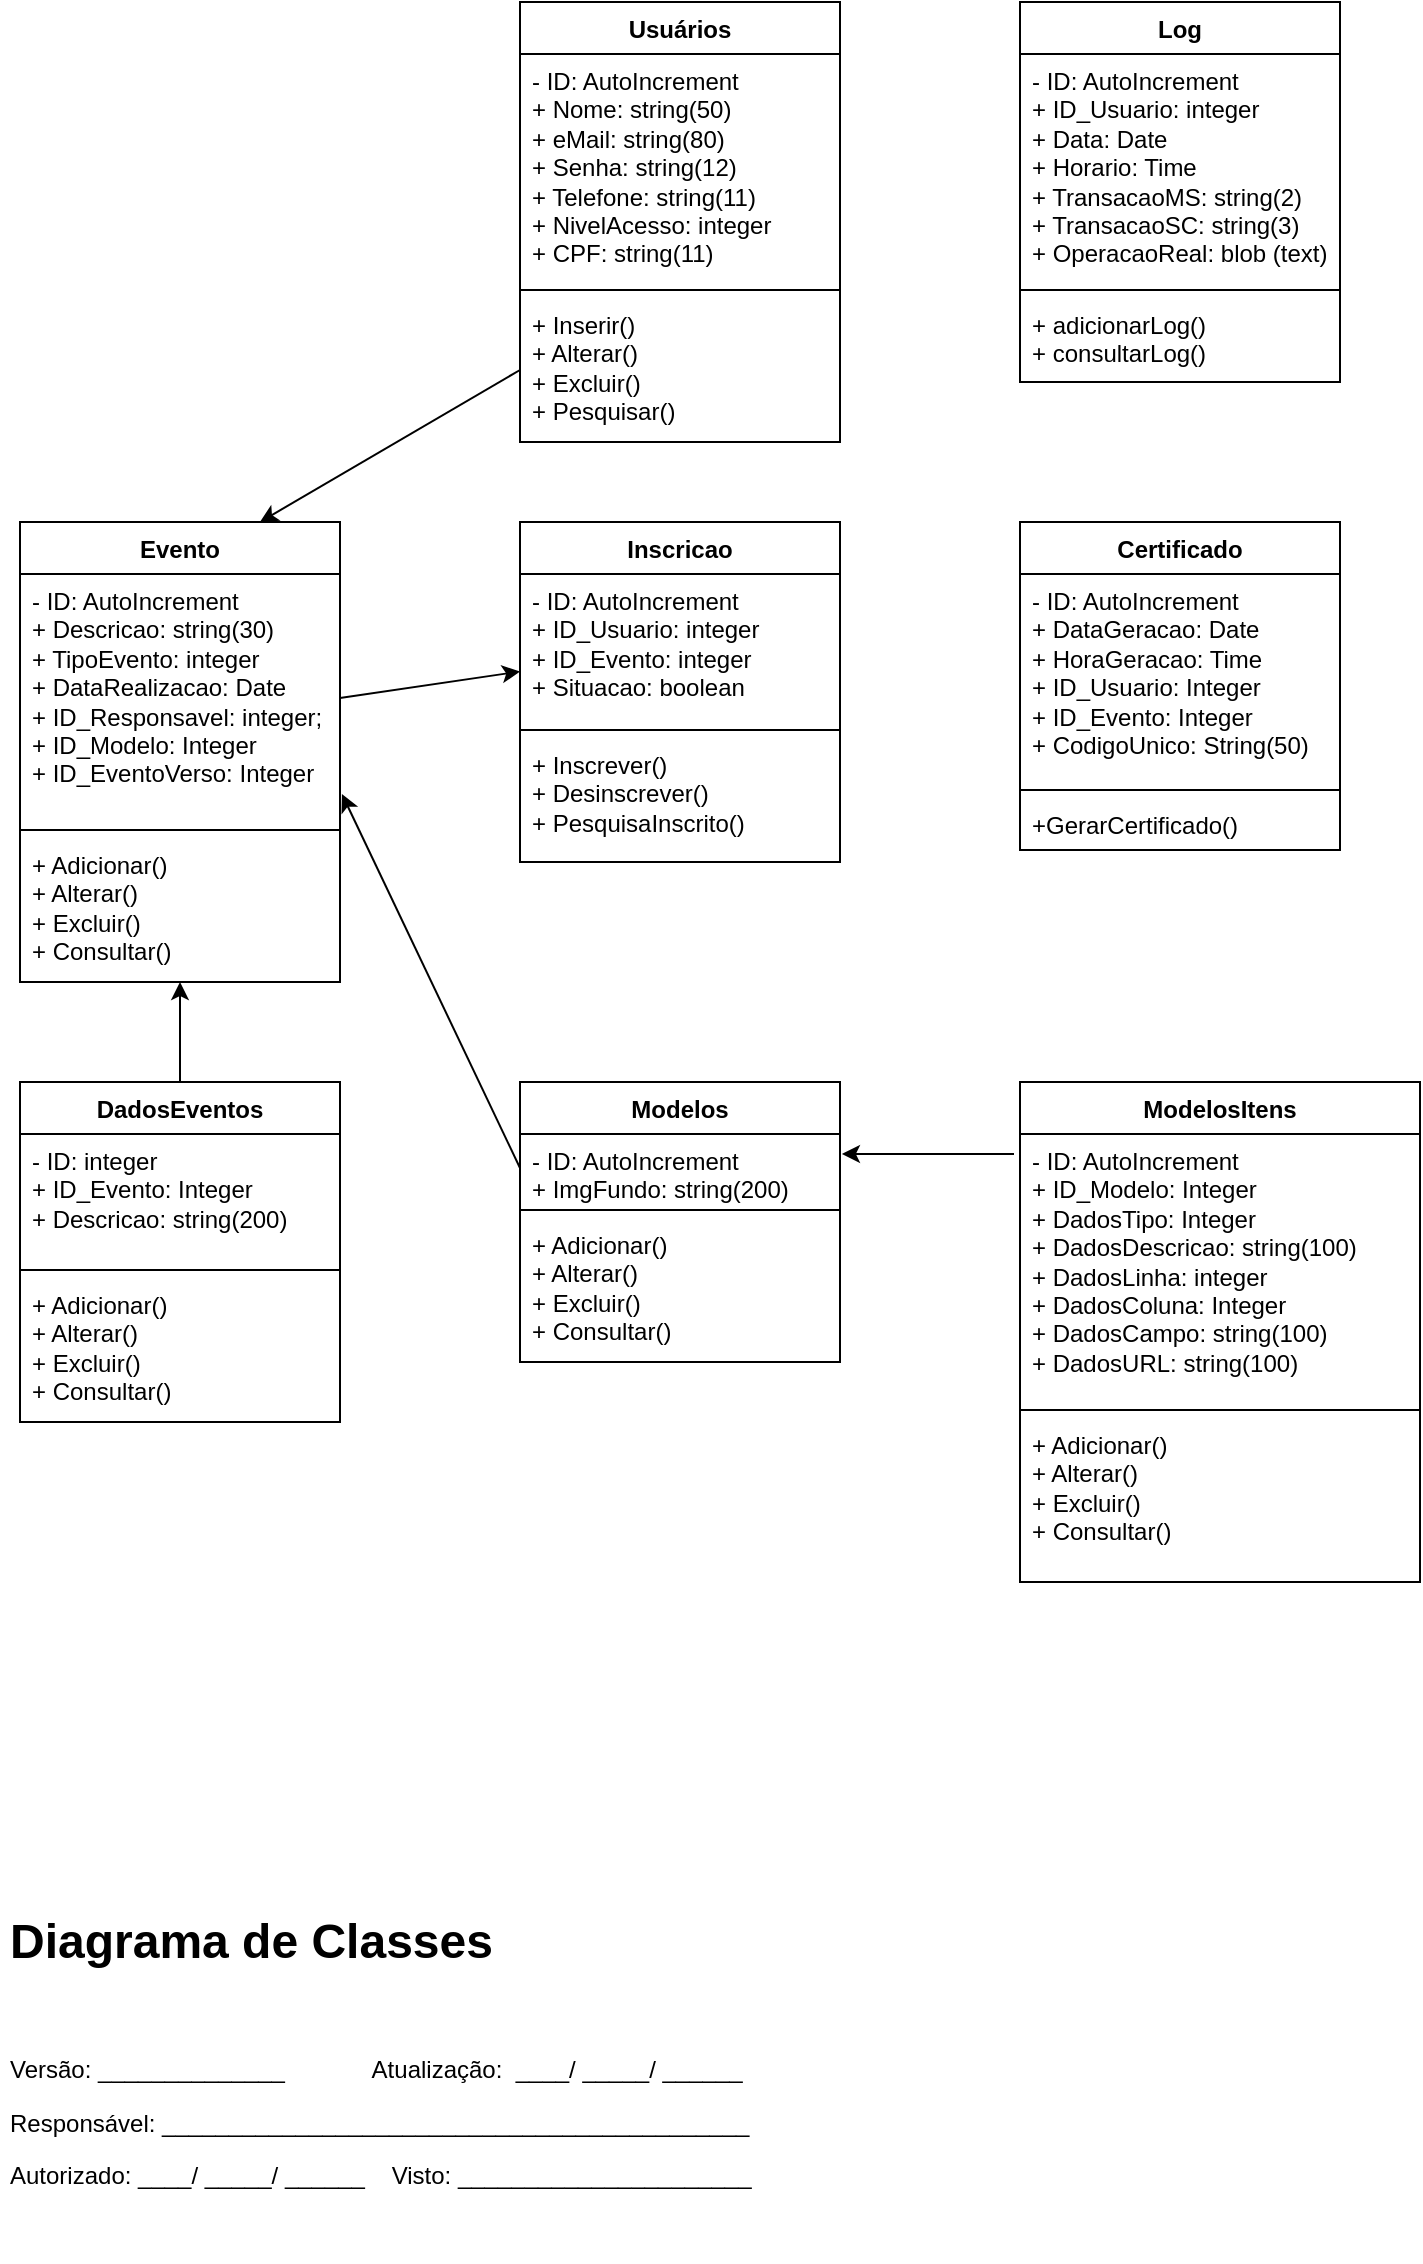 <mxfile version="21.7.2" type="github">
  <diagram name="Página-1" id="pJbu8q1TlLxp4YdaZxUQ">
    <mxGraphModel dx="880" dy="432" grid="1" gridSize="10" guides="1" tooltips="1" connect="1" arrows="1" fold="1" page="1" pageScale="1" pageWidth="827" pageHeight="1169" math="0" shadow="0">
      <root>
        <mxCell id="0" />
        <mxCell id="1" parent="0" />
        <mxCell id="QZJBtZwxcG97d1Zqsxdi-1" value="Usuários" style="swimlane;fontStyle=1;align=center;verticalAlign=top;childLayout=stackLayout;horizontal=1;startSize=26;horizontalStack=0;resizeParent=1;resizeParentMax=0;resizeLast=0;collapsible=1;marginBottom=0;whiteSpace=wrap;html=1;" parent="1" vertex="1">
          <mxGeometry x="270" y="30" width="160" height="220" as="geometry" />
        </mxCell>
        <mxCell id="QZJBtZwxcG97d1Zqsxdi-2" value="- ID: AutoIncrement&lt;br&gt;+ Nome: string(50)&lt;br&gt;+ eMail: string(80)&lt;br&gt;+ Senha: string(12)&lt;br&gt;+ Telefone: string(11)&lt;br&gt;+ NivelAcesso: integer&lt;br&gt;+ CPF: string(11)" style="text;strokeColor=none;fillColor=none;align=left;verticalAlign=top;spacingLeft=4;spacingRight=4;overflow=hidden;rotatable=0;points=[[0,0.5],[1,0.5]];portConstraint=eastwest;whiteSpace=wrap;html=1;" parent="QZJBtZwxcG97d1Zqsxdi-1" vertex="1">
          <mxGeometry y="26" width="160" height="114" as="geometry" />
        </mxCell>
        <mxCell id="QZJBtZwxcG97d1Zqsxdi-3" value="" style="line;strokeWidth=1;fillColor=none;align=left;verticalAlign=middle;spacingTop=-1;spacingLeft=3;spacingRight=3;rotatable=0;labelPosition=right;points=[];portConstraint=eastwest;strokeColor=inherit;" parent="QZJBtZwxcG97d1Zqsxdi-1" vertex="1">
          <mxGeometry y="140" width="160" height="8" as="geometry" />
        </mxCell>
        <mxCell id="QZJBtZwxcG97d1Zqsxdi-4" value="+ Inserir()&lt;br&gt;+ Alterar()&lt;br&gt;+ Excluir()&lt;br&gt;+ Pesquisar()" style="text;strokeColor=none;fillColor=none;align=left;verticalAlign=top;spacingLeft=4;spacingRight=4;overflow=hidden;rotatable=0;points=[[0,0.5],[1,0.5]];portConstraint=eastwest;whiteSpace=wrap;html=1;" parent="QZJBtZwxcG97d1Zqsxdi-1" vertex="1">
          <mxGeometry y="148" width="160" height="72" as="geometry" />
        </mxCell>
        <mxCell id="QZJBtZwxcG97d1Zqsxdi-5" value="Log" style="swimlane;fontStyle=1;align=center;verticalAlign=top;childLayout=stackLayout;horizontal=1;startSize=26;horizontalStack=0;resizeParent=1;resizeParentMax=0;resizeLast=0;collapsible=1;marginBottom=0;whiteSpace=wrap;html=1;" parent="1" vertex="1">
          <mxGeometry x="520" y="30" width="160" height="190" as="geometry" />
        </mxCell>
        <mxCell id="QZJBtZwxcG97d1Zqsxdi-6" value="- ID: AutoIncrement&lt;br&gt;+ ID_Usuario: integer&lt;br&gt;+ Data: Date&lt;br&gt;+ Horario: Time&lt;br&gt;+ TransacaoMS: string(2)&lt;br&gt;+ TransacaoSC: string(3)&lt;br&gt;+ OperacaoReal: blob (text)" style="text;strokeColor=none;fillColor=none;align=left;verticalAlign=top;spacingLeft=4;spacingRight=4;overflow=hidden;rotatable=0;points=[[0,0.5],[1,0.5]];portConstraint=eastwest;whiteSpace=wrap;html=1;" parent="QZJBtZwxcG97d1Zqsxdi-5" vertex="1">
          <mxGeometry y="26" width="160" height="114" as="geometry" />
        </mxCell>
        <mxCell id="QZJBtZwxcG97d1Zqsxdi-7" value="" style="line;strokeWidth=1;fillColor=none;align=left;verticalAlign=middle;spacingTop=-1;spacingLeft=3;spacingRight=3;rotatable=0;labelPosition=right;points=[];portConstraint=eastwest;strokeColor=inherit;" parent="QZJBtZwxcG97d1Zqsxdi-5" vertex="1">
          <mxGeometry y="140" width="160" height="8" as="geometry" />
        </mxCell>
        <mxCell id="QZJBtZwxcG97d1Zqsxdi-8" value="+ adicionarLog()&lt;br&gt;+ consultarLog()" style="text;strokeColor=none;fillColor=none;align=left;verticalAlign=top;spacingLeft=4;spacingRight=4;overflow=hidden;rotatable=0;points=[[0,0.5],[1,0.5]];portConstraint=eastwest;whiteSpace=wrap;html=1;" parent="QZJBtZwxcG97d1Zqsxdi-5" vertex="1">
          <mxGeometry y="148" width="160" height="42" as="geometry" />
        </mxCell>
        <mxCell id="QZJBtZwxcG97d1Zqsxdi-9" value="Evento" style="swimlane;fontStyle=1;align=center;verticalAlign=top;childLayout=stackLayout;horizontal=1;startSize=26;horizontalStack=0;resizeParent=1;resizeParentMax=0;resizeLast=0;collapsible=1;marginBottom=0;whiteSpace=wrap;html=1;" parent="1" vertex="1">
          <mxGeometry x="20" y="290" width="160" height="230" as="geometry" />
        </mxCell>
        <mxCell id="QZJBtZwxcG97d1Zqsxdi-10" value="- ID: AutoIncrement&lt;br&gt;+ Descricao: string(30)&lt;br&gt;+ TipoEvento: integer&lt;br&gt;+ DataRealizacao: Date&lt;br&gt;+ ID_Responsavel: integer;&lt;br&gt;+ ID_Modelo: Integer&lt;br&gt;+ ID_EventoVerso: Integer" style="text;strokeColor=none;fillColor=none;align=left;verticalAlign=top;spacingLeft=4;spacingRight=4;overflow=hidden;rotatable=0;points=[[0,0.5],[1,0.5]];portConstraint=eastwest;whiteSpace=wrap;html=1;" parent="QZJBtZwxcG97d1Zqsxdi-9" vertex="1">
          <mxGeometry y="26" width="160" height="124" as="geometry" />
        </mxCell>
        <mxCell id="QZJBtZwxcG97d1Zqsxdi-11" value="" style="line;strokeWidth=1;fillColor=none;align=left;verticalAlign=middle;spacingTop=-1;spacingLeft=3;spacingRight=3;rotatable=0;labelPosition=right;points=[];portConstraint=eastwest;strokeColor=inherit;" parent="QZJBtZwxcG97d1Zqsxdi-9" vertex="1">
          <mxGeometry y="150" width="160" height="8" as="geometry" />
        </mxCell>
        <mxCell id="QZJBtZwxcG97d1Zqsxdi-12" value="+ Adicionar()&lt;br&gt;+ Alterar()&lt;br&gt;+ Excluir()&lt;br&gt;+ Consultar()" style="text;strokeColor=none;fillColor=none;align=left;verticalAlign=top;spacingLeft=4;spacingRight=4;overflow=hidden;rotatable=0;points=[[0,0.5],[1,0.5]];portConstraint=eastwest;whiteSpace=wrap;html=1;" parent="QZJBtZwxcG97d1Zqsxdi-9" vertex="1">
          <mxGeometry y="158" width="160" height="72" as="geometry" />
        </mxCell>
        <mxCell id="QZJBtZwxcG97d1Zqsxdi-13" value="Inscricao" style="swimlane;fontStyle=1;align=center;verticalAlign=top;childLayout=stackLayout;horizontal=1;startSize=26;horizontalStack=0;resizeParent=1;resizeParentMax=0;resizeLast=0;collapsible=1;marginBottom=0;whiteSpace=wrap;html=1;" parent="1" vertex="1">
          <mxGeometry x="270" y="290" width="160" height="170" as="geometry" />
        </mxCell>
        <mxCell id="QZJBtZwxcG97d1Zqsxdi-14" value="- ID: AutoIncrement&lt;br&gt;+ ID_Usuario: integer&lt;br&gt;+ ID_Evento: integer&lt;br&gt;+ Situacao: boolean&lt;br&gt;" style="text;strokeColor=none;fillColor=none;align=left;verticalAlign=top;spacingLeft=4;spacingRight=4;overflow=hidden;rotatable=0;points=[[0,0.5],[1,0.5]];portConstraint=eastwest;whiteSpace=wrap;html=1;" parent="QZJBtZwxcG97d1Zqsxdi-13" vertex="1">
          <mxGeometry y="26" width="160" height="74" as="geometry" />
        </mxCell>
        <mxCell id="QZJBtZwxcG97d1Zqsxdi-15" value="" style="line;strokeWidth=1;fillColor=none;align=left;verticalAlign=middle;spacingTop=-1;spacingLeft=3;spacingRight=3;rotatable=0;labelPosition=right;points=[];portConstraint=eastwest;strokeColor=inherit;" parent="QZJBtZwxcG97d1Zqsxdi-13" vertex="1">
          <mxGeometry y="100" width="160" height="8" as="geometry" />
        </mxCell>
        <mxCell id="QZJBtZwxcG97d1Zqsxdi-16" value="+ Inscrever()&lt;br&gt;+ Desinscrever()&lt;br&gt;+ PesquisaInscrito()" style="text;strokeColor=none;fillColor=none;align=left;verticalAlign=top;spacingLeft=4;spacingRight=4;overflow=hidden;rotatable=0;points=[[0,0.5],[1,0.5]];portConstraint=eastwest;whiteSpace=wrap;html=1;" parent="QZJBtZwxcG97d1Zqsxdi-13" vertex="1">
          <mxGeometry y="108" width="160" height="62" as="geometry" />
        </mxCell>
        <mxCell id="QZJBtZwxcG97d1Zqsxdi-17" value="Certificado" style="swimlane;fontStyle=1;align=center;verticalAlign=top;childLayout=stackLayout;horizontal=1;startSize=26;horizontalStack=0;resizeParent=1;resizeParentMax=0;resizeLast=0;collapsible=1;marginBottom=0;whiteSpace=wrap;html=1;" parent="1" vertex="1">
          <mxGeometry x="520" y="290" width="160" height="164" as="geometry" />
        </mxCell>
        <mxCell id="QZJBtZwxcG97d1Zqsxdi-18" value="- ID: AutoIncrement&lt;br&gt;+ DataGeracao: Date&lt;br&gt;+ HoraGeracao: Time&lt;br&gt;+ ID_Usuario: Integer&lt;br&gt;+ ID_Evento: Integer&lt;br&gt;+ CodigoUnico: String(50)" style="text;strokeColor=none;fillColor=none;align=left;verticalAlign=top;spacingLeft=4;spacingRight=4;overflow=hidden;rotatable=0;points=[[0,0.5],[1,0.5]];portConstraint=eastwest;whiteSpace=wrap;html=1;" parent="QZJBtZwxcG97d1Zqsxdi-17" vertex="1">
          <mxGeometry y="26" width="160" height="104" as="geometry" />
        </mxCell>
        <mxCell id="QZJBtZwxcG97d1Zqsxdi-19" value="" style="line;strokeWidth=1;fillColor=none;align=left;verticalAlign=middle;spacingTop=-1;spacingLeft=3;spacingRight=3;rotatable=0;labelPosition=right;points=[];portConstraint=eastwest;strokeColor=inherit;" parent="QZJBtZwxcG97d1Zqsxdi-17" vertex="1">
          <mxGeometry y="130" width="160" height="8" as="geometry" />
        </mxCell>
        <mxCell id="QZJBtZwxcG97d1Zqsxdi-20" value="+GerarCertificado()" style="text;strokeColor=none;fillColor=none;align=left;verticalAlign=top;spacingLeft=4;spacingRight=4;overflow=hidden;rotatable=0;points=[[0,0.5],[1,0.5]];portConstraint=eastwest;whiteSpace=wrap;html=1;" parent="QZJBtZwxcG97d1Zqsxdi-17" vertex="1">
          <mxGeometry y="138" width="160" height="26" as="geometry" />
        </mxCell>
        <mxCell id="QZJBtZwxcG97d1Zqsxdi-36" style="edgeStyle=none;rounded=0;orthogonalLoop=1;jettySize=auto;html=1;" parent="1" source="QZJBtZwxcG97d1Zqsxdi-21" target="QZJBtZwxcG97d1Zqsxdi-12" edge="1">
          <mxGeometry relative="1" as="geometry" />
        </mxCell>
        <mxCell id="QZJBtZwxcG97d1Zqsxdi-21" value="DadosEventos" style="swimlane;fontStyle=1;align=center;verticalAlign=top;childLayout=stackLayout;horizontal=1;startSize=26;horizontalStack=0;resizeParent=1;resizeParentMax=0;resizeLast=0;collapsible=1;marginBottom=0;whiteSpace=wrap;html=1;" parent="1" vertex="1">
          <mxGeometry x="20" y="570" width="160" height="170" as="geometry" />
        </mxCell>
        <mxCell id="QZJBtZwxcG97d1Zqsxdi-22" value="- ID: integer&lt;br&gt;+ ID_Evento: Integer&lt;br&gt;+ Descricao: string(200)" style="text;strokeColor=none;fillColor=none;align=left;verticalAlign=top;spacingLeft=4;spacingRight=4;overflow=hidden;rotatable=0;points=[[0,0.5],[1,0.5]];portConstraint=eastwest;whiteSpace=wrap;html=1;" parent="QZJBtZwxcG97d1Zqsxdi-21" vertex="1">
          <mxGeometry y="26" width="160" height="64" as="geometry" />
        </mxCell>
        <mxCell id="QZJBtZwxcG97d1Zqsxdi-23" value="" style="line;strokeWidth=1;fillColor=none;align=left;verticalAlign=middle;spacingTop=-1;spacingLeft=3;spacingRight=3;rotatable=0;labelPosition=right;points=[];portConstraint=eastwest;strokeColor=inherit;" parent="QZJBtZwxcG97d1Zqsxdi-21" vertex="1">
          <mxGeometry y="90" width="160" height="8" as="geometry" />
        </mxCell>
        <mxCell id="QZJBtZwxcG97d1Zqsxdi-24" value="+ Adicionar()&lt;br&gt;+ Alterar()&lt;br&gt;+ Excluir()&lt;br&gt;+ Consultar()" style="text;strokeColor=none;fillColor=none;align=left;verticalAlign=top;spacingLeft=4;spacingRight=4;overflow=hidden;rotatable=0;points=[[0,0.5],[1,0.5]];portConstraint=eastwest;whiteSpace=wrap;html=1;" parent="QZJBtZwxcG97d1Zqsxdi-21" vertex="1">
          <mxGeometry y="98" width="160" height="72" as="geometry" />
        </mxCell>
        <mxCell id="QZJBtZwxcG97d1Zqsxdi-25" value="Modelos" style="swimlane;fontStyle=1;align=center;verticalAlign=top;childLayout=stackLayout;horizontal=1;startSize=26;horizontalStack=0;resizeParent=1;resizeParentMax=0;resizeLast=0;collapsible=1;marginBottom=0;whiteSpace=wrap;html=1;" parent="1" vertex="1">
          <mxGeometry x="270" y="570" width="160" height="140" as="geometry" />
        </mxCell>
        <mxCell id="QZJBtZwxcG97d1Zqsxdi-26" value="- ID: AutoIncrement&lt;br&gt;+ ImgFundo: string(200)" style="text;strokeColor=none;fillColor=none;align=left;verticalAlign=top;spacingLeft=4;spacingRight=4;overflow=hidden;rotatable=0;points=[[0,0.5],[1,0.5]];portConstraint=eastwest;whiteSpace=wrap;html=1;" parent="QZJBtZwxcG97d1Zqsxdi-25" vertex="1">
          <mxGeometry y="26" width="160" height="34" as="geometry" />
        </mxCell>
        <mxCell id="QZJBtZwxcG97d1Zqsxdi-27" value="" style="line;strokeWidth=1;fillColor=none;align=left;verticalAlign=middle;spacingTop=-1;spacingLeft=3;spacingRight=3;rotatable=0;labelPosition=right;points=[];portConstraint=eastwest;strokeColor=inherit;" parent="QZJBtZwxcG97d1Zqsxdi-25" vertex="1">
          <mxGeometry y="60" width="160" height="8" as="geometry" />
        </mxCell>
        <mxCell id="QZJBtZwxcG97d1Zqsxdi-28" value="+ Adicionar()&lt;br&gt;+ Alterar()&lt;br&gt;+ Excluir()&lt;br&gt;+ Consultar()" style="text;strokeColor=none;fillColor=none;align=left;verticalAlign=top;spacingLeft=4;spacingRight=4;overflow=hidden;rotatable=0;points=[[0,0.5],[1,0.5]];portConstraint=eastwest;whiteSpace=wrap;html=1;" parent="QZJBtZwxcG97d1Zqsxdi-25" vertex="1">
          <mxGeometry y="68" width="160" height="72" as="geometry" />
        </mxCell>
        <mxCell id="QZJBtZwxcG97d1Zqsxdi-29" value="ModelosItens" style="swimlane;fontStyle=1;align=center;verticalAlign=top;childLayout=stackLayout;horizontal=1;startSize=26;horizontalStack=0;resizeParent=1;resizeParentMax=0;resizeLast=0;collapsible=1;marginBottom=0;whiteSpace=wrap;html=1;" parent="1" vertex="1">
          <mxGeometry x="520" y="570" width="200" height="250" as="geometry" />
        </mxCell>
        <mxCell id="QZJBtZwxcG97d1Zqsxdi-30" value="- ID: AutoIncrement&lt;br&gt;+ ID_Modelo: Integer&lt;br&gt;+ DadosTipo: Integer&lt;br&gt;+ DadosDescricao: string(100)&lt;br&gt;+ DadosLinha: integer&lt;br&gt;+ DadosColuna: Integer&lt;br&gt;+ DadosCampo: string(100)&lt;br&gt;+ DadosURL: string(100)" style="text;strokeColor=none;fillColor=none;align=left;verticalAlign=top;spacingLeft=4;spacingRight=4;overflow=hidden;rotatable=0;points=[[0,0.5],[1,0.5]];portConstraint=eastwest;whiteSpace=wrap;html=1;" parent="QZJBtZwxcG97d1Zqsxdi-29" vertex="1">
          <mxGeometry y="26" width="200" height="134" as="geometry" />
        </mxCell>
        <mxCell id="QZJBtZwxcG97d1Zqsxdi-31" value="" style="line;strokeWidth=1;fillColor=none;align=left;verticalAlign=middle;spacingTop=-1;spacingLeft=3;spacingRight=3;rotatable=0;labelPosition=right;points=[];portConstraint=eastwest;strokeColor=inherit;" parent="QZJBtZwxcG97d1Zqsxdi-29" vertex="1">
          <mxGeometry y="160" width="200" height="8" as="geometry" />
        </mxCell>
        <mxCell id="QZJBtZwxcG97d1Zqsxdi-32" value="+ Adicionar()&lt;br&gt;+ Alterar()&lt;br&gt;+ Excluir()&lt;br&gt;+ Consultar()" style="text;strokeColor=none;fillColor=none;align=left;verticalAlign=top;spacingLeft=4;spacingRight=4;overflow=hidden;rotatable=0;points=[[0,0.5],[1,0.5]];portConstraint=eastwest;whiteSpace=wrap;html=1;" parent="QZJBtZwxcG97d1Zqsxdi-29" vertex="1">
          <mxGeometry y="168" width="200" height="82" as="geometry" />
        </mxCell>
        <mxCell id="QZJBtZwxcG97d1Zqsxdi-34" style="edgeStyle=none;rounded=0;orthogonalLoop=1;jettySize=auto;html=1;exitX=-0.015;exitY=0.075;exitDx=0;exitDy=0;entryX=1.006;entryY=0.294;entryDx=0;entryDy=0;entryPerimeter=0;exitPerimeter=0;" parent="1" source="QZJBtZwxcG97d1Zqsxdi-30" target="QZJBtZwxcG97d1Zqsxdi-26" edge="1">
          <mxGeometry relative="1" as="geometry" />
        </mxCell>
        <mxCell id="QZJBtZwxcG97d1Zqsxdi-35" style="rounded=0;orthogonalLoop=1;jettySize=auto;html=1;exitX=0;exitY=0.5;exitDx=0;exitDy=0;entryX=1.006;entryY=0.887;entryDx=0;entryDy=0;entryPerimeter=0;" parent="1" source="QZJBtZwxcG97d1Zqsxdi-26" target="QZJBtZwxcG97d1Zqsxdi-10" edge="1">
          <mxGeometry relative="1" as="geometry" />
        </mxCell>
        <mxCell id="QZJBtZwxcG97d1Zqsxdi-37" style="edgeStyle=none;rounded=0;orthogonalLoop=1;jettySize=auto;html=1;exitX=1;exitY=0.5;exitDx=0;exitDy=0;" parent="1" source="QZJBtZwxcG97d1Zqsxdi-10" target="QZJBtZwxcG97d1Zqsxdi-14" edge="1">
          <mxGeometry relative="1" as="geometry" />
        </mxCell>
        <mxCell id="QZJBtZwxcG97d1Zqsxdi-38" style="edgeStyle=none;rounded=0;orthogonalLoop=1;jettySize=auto;html=1;exitX=0;exitY=0.5;exitDx=0;exitDy=0;entryX=0.75;entryY=0;entryDx=0;entryDy=0;" parent="1" source="QZJBtZwxcG97d1Zqsxdi-4" target="QZJBtZwxcG97d1Zqsxdi-9" edge="1">
          <mxGeometry relative="1" as="geometry" />
        </mxCell>
        <mxCell id="pPWu_3nfwVEaJxGkrCwI-1" value="&lt;h1&gt;Diagrama de Classes&lt;/h1&gt;&lt;p&gt;&lt;br&gt;&lt;/p&gt;&lt;p&gt;Versão: ______________&amp;nbsp; &amp;nbsp; &amp;nbsp; &amp;nbsp; &amp;nbsp; &amp;nbsp; &amp;nbsp;Atualização:&amp;nbsp; ____/ _____/ ______&lt;/p&gt;&lt;p&gt;Responsável: ____________________________________________&lt;/p&gt;&lt;p&gt;&lt;/p&gt;Autorizado: ____/ _____/ ______&amp;nbsp; &amp;nbsp; Visto: ______________________" style="text;html=1;strokeColor=none;fillColor=none;spacing=5;spacingTop=-20;whiteSpace=wrap;overflow=hidden;rounded=0;" vertex="1" parent="1">
          <mxGeometry x="10" y="980" width="460" height="180" as="geometry" />
        </mxCell>
      </root>
    </mxGraphModel>
  </diagram>
</mxfile>
